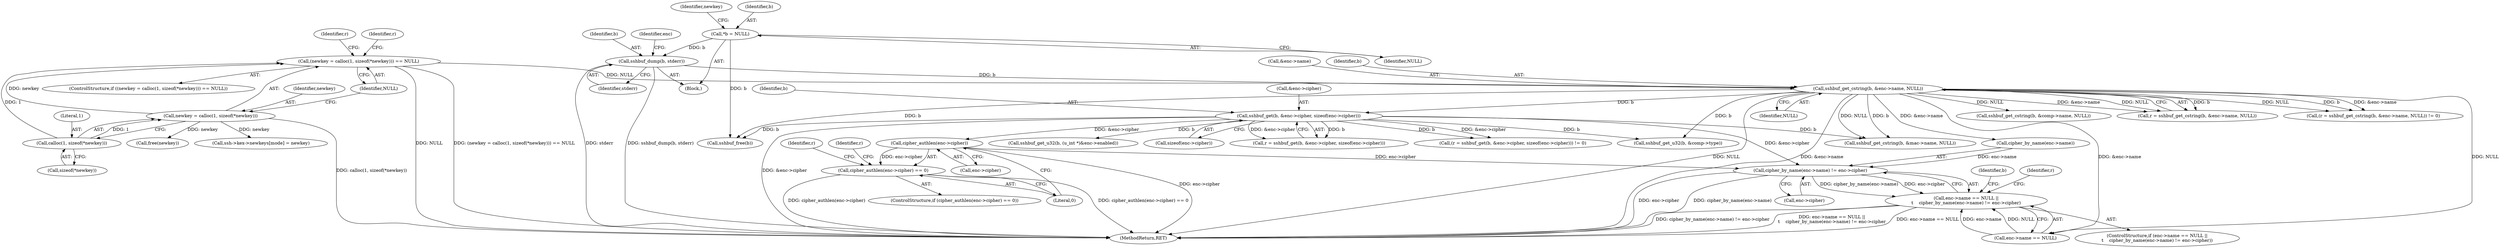 digraph "0_src_3095060f479b86288e31c79ecbc5131a66bcd2f9_2@pointer" {
"1000246" [label="(Call,cipher_authlen(enc->cipher))"];
"1000183" [label="(Call,sshbuf_get(b, &enc->cipher, sizeof(enc->cipher)))"];
"1000171" [label="(Call,sshbuf_get_cstring(b, &enc->name, NULL))"];
"1000145" [label="(Call,sshbuf_dump(b, stderr))"];
"1000106" [label="(Call,*b = NULL)"];
"1000121" [label="(Call,(newkey = calloc(1, sizeof(*newkey))) == NULL)"];
"1000122" [label="(Call,newkey = calloc(1, sizeof(*newkey)))"];
"1000124" [label="(Call,calloc(1, sizeof(*newkey)))"];
"1000245" [label="(Call,cipher_authlen(enc->cipher) == 0)"];
"1000363" [label="(Call,cipher_by_name(enc->name) != enc->cipher)"];
"1000357" [label="(Call,enc->name == NULL ||\n\t    cipher_by_name(enc->name) != enc->cipher)"];
"1000189" [label="(Call,sizeof(enc->cipher))"];
"1000177" [label="(Identifier,NULL)"];
"1000183" [label="(Call,sshbuf_get(b, &enc->cipher, sizeof(enc->cipher)))"];
"1000358" [label="(Call,enc->name == NULL)"];
"1000114" [label="(Identifier,newkey)"];
"1000245" [label="(Call,cipher_authlen(enc->cipher) == 0)"];
"1000414" [label="(Call,sshbuf_free(b))"];
"1000146" [label="(Identifier,b)"];
"1000244" [label="(ControlStructure,if (cipher_authlen(enc->cipher) == 0))"];
"1000247" [label="(Call,enc->cipher)"];
"1000108" [label="(Identifier,NULL)"];
"1000347" [label="(Call,sshbuf_get_cstring(b, &comp->name, NULL))"];
"1000169" [label="(Call,r = sshbuf_get_cstring(b, &enc->name, NULL))"];
"1000121" [label="(Call,(newkey = calloc(1, sizeof(*newkey))) == NULL)"];
"1000171" [label="(Call,sshbuf_get_cstring(b, &enc->name, NULL))"];
"1000149" [label="(Identifier,enc)"];
"1000379" [label="(Identifier,b)"];
"1000120" [label="(ControlStructure,if ((newkey = calloc(1, sizeof(*newkey))) == NULL))"];
"1000173" [label="(Call,&enc->name)"];
"1000256" [label="(Call,sshbuf_get_cstring(b, &mac->name, NULL))"];
"1000324" [label="(Call,sshbuf_get_u32(b, &comp->type))"];
"1000172" [label="(Identifier,b)"];
"1000246" [label="(Call,cipher_authlen(enc->cipher))"];
"1000250" [label="(Literal,0)"];
"1000126" [label="(Call,sizeof(*newkey))"];
"1000368" [label="(Call,enc->cipher)"];
"1000363" [label="(Call,cipher_by_name(enc->name) != enc->cipher)"];
"1000145" [label="(Call,sshbuf_dump(b, stderr))"];
"1000107" [label="(Identifier,b)"];
"1000125" [label="(Literal,1)"];
"1000255" [label="(Identifier,r)"];
"1000323" [label="(Identifier,r)"];
"1000129" [label="(Identifier,NULL)"];
"1000356" [label="(ControlStructure,if (enc->name == NULL ||\n\t    cipher_by_name(enc->name) != enc->cipher))"];
"1000180" [label="(Call,(r = sshbuf_get(b, &enc->cipher, sizeof(enc->cipher))) != 0)"];
"1000181" [label="(Call,r = sshbuf_get(b, &enc->cipher, sizeof(enc->cipher)))"];
"1000138" [label="(Identifier,r)"];
"1000123" [label="(Identifier,newkey)"];
"1000364" [label="(Call,cipher_by_name(enc->name))"];
"1000106" [label="(Call,*b = NULL)"];
"1000124" [label="(Call,calloc(1, sizeof(*newkey)))"];
"1000198" [label="(Call,sshbuf_get_u32(b, (u_int *)&enc->enabled))"];
"1000147" [label="(Identifier,stderr)"];
"1000185" [label="(Call,&enc->cipher)"];
"1000373" [label="(Identifier,r)"];
"1000184" [label="(Identifier,b)"];
"1000396" [label="(Call,ssh->kex->newkeys[mode] = newkey)"];
"1000104" [label="(Block,)"];
"1000168" [label="(Call,(r = sshbuf_get_cstring(b, &enc->name, NULL)) != 0)"];
"1000357" [label="(Call,enc->name == NULL ||\n\t    cipher_by_name(enc->name) != enc->cipher)"];
"1000418" [label="(MethodReturn,RET)"];
"1000412" [label="(Call,free(newkey))"];
"1000132" [label="(Identifier,r)"];
"1000122" [label="(Call,newkey = calloc(1, sizeof(*newkey)))"];
"1000246" -> "1000245"  [label="AST: "];
"1000246" -> "1000247"  [label="CFG: "];
"1000247" -> "1000246"  [label="AST: "];
"1000250" -> "1000246"  [label="CFG: "];
"1000246" -> "1000418"  [label="DDG: enc->cipher"];
"1000246" -> "1000245"  [label="DDG: enc->cipher"];
"1000183" -> "1000246"  [label="DDG: &enc->cipher"];
"1000246" -> "1000363"  [label="DDG: enc->cipher"];
"1000183" -> "1000181"  [label="AST: "];
"1000183" -> "1000189"  [label="CFG: "];
"1000184" -> "1000183"  [label="AST: "];
"1000185" -> "1000183"  [label="AST: "];
"1000189" -> "1000183"  [label="AST: "];
"1000181" -> "1000183"  [label="CFG: "];
"1000183" -> "1000418"  [label="DDG: &enc->cipher"];
"1000183" -> "1000180"  [label="DDG: b"];
"1000183" -> "1000180"  [label="DDG: &enc->cipher"];
"1000183" -> "1000181"  [label="DDG: b"];
"1000183" -> "1000181"  [label="DDG: &enc->cipher"];
"1000171" -> "1000183"  [label="DDG: b"];
"1000183" -> "1000198"  [label="DDG: b"];
"1000183" -> "1000256"  [label="DDG: b"];
"1000183" -> "1000324"  [label="DDG: b"];
"1000183" -> "1000363"  [label="DDG: &enc->cipher"];
"1000183" -> "1000414"  [label="DDG: b"];
"1000171" -> "1000169"  [label="AST: "];
"1000171" -> "1000177"  [label="CFG: "];
"1000172" -> "1000171"  [label="AST: "];
"1000173" -> "1000171"  [label="AST: "];
"1000177" -> "1000171"  [label="AST: "];
"1000169" -> "1000171"  [label="CFG: "];
"1000171" -> "1000418"  [label="DDG: &enc->name"];
"1000171" -> "1000418"  [label="DDG: NULL"];
"1000171" -> "1000168"  [label="DDG: b"];
"1000171" -> "1000168"  [label="DDG: &enc->name"];
"1000171" -> "1000168"  [label="DDG: NULL"];
"1000171" -> "1000169"  [label="DDG: b"];
"1000171" -> "1000169"  [label="DDG: &enc->name"];
"1000171" -> "1000169"  [label="DDG: NULL"];
"1000145" -> "1000171"  [label="DDG: b"];
"1000121" -> "1000171"  [label="DDG: NULL"];
"1000171" -> "1000256"  [label="DDG: b"];
"1000171" -> "1000256"  [label="DDG: NULL"];
"1000171" -> "1000324"  [label="DDG: b"];
"1000171" -> "1000347"  [label="DDG: NULL"];
"1000171" -> "1000358"  [label="DDG: &enc->name"];
"1000171" -> "1000358"  [label="DDG: NULL"];
"1000171" -> "1000364"  [label="DDG: &enc->name"];
"1000171" -> "1000414"  [label="DDG: b"];
"1000145" -> "1000104"  [label="AST: "];
"1000145" -> "1000147"  [label="CFG: "];
"1000146" -> "1000145"  [label="AST: "];
"1000147" -> "1000145"  [label="AST: "];
"1000149" -> "1000145"  [label="CFG: "];
"1000145" -> "1000418"  [label="DDG: sshbuf_dump(b, stderr)"];
"1000145" -> "1000418"  [label="DDG: stderr"];
"1000106" -> "1000145"  [label="DDG: b"];
"1000106" -> "1000104"  [label="AST: "];
"1000106" -> "1000108"  [label="CFG: "];
"1000107" -> "1000106"  [label="AST: "];
"1000108" -> "1000106"  [label="AST: "];
"1000114" -> "1000106"  [label="CFG: "];
"1000106" -> "1000414"  [label="DDG: b"];
"1000121" -> "1000120"  [label="AST: "];
"1000121" -> "1000129"  [label="CFG: "];
"1000122" -> "1000121"  [label="AST: "];
"1000129" -> "1000121"  [label="AST: "];
"1000132" -> "1000121"  [label="CFG: "];
"1000138" -> "1000121"  [label="CFG: "];
"1000121" -> "1000418"  [label="DDG: NULL"];
"1000121" -> "1000418"  [label="DDG: (newkey = calloc(1, sizeof(*newkey))) == NULL"];
"1000122" -> "1000121"  [label="DDG: newkey"];
"1000124" -> "1000121"  [label="DDG: 1"];
"1000122" -> "1000124"  [label="CFG: "];
"1000123" -> "1000122"  [label="AST: "];
"1000124" -> "1000122"  [label="AST: "];
"1000129" -> "1000122"  [label="CFG: "];
"1000122" -> "1000418"  [label="DDG: calloc(1, sizeof(*newkey))"];
"1000124" -> "1000122"  [label="DDG: 1"];
"1000122" -> "1000396"  [label="DDG: newkey"];
"1000122" -> "1000412"  [label="DDG: newkey"];
"1000124" -> "1000126"  [label="CFG: "];
"1000125" -> "1000124"  [label="AST: "];
"1000126" -> "1000124"  [label="AST: "];
"1000245" -> "1000244"  [label="AST: "];
"1000245" -> "1000250"  [label="CFG: "];
"1000250" -> "1000245"  [label="AST: "];
"1000255" -> "1000245"  [label="CFG: "];
"1000323" -> "1000245"  [label="CFG: "];
"1000245" -> "1000418"  [label="DDG: cipher_authlen(enc->cipher) == 0"];
"1000245" -> "1000418"  [label="DDG: cipher_authlen(enc->cipher)"];
"1000363" -> "1000357"  [label="AST: "];
"1000363" -> "1000368"  [label="CFG: "];
"1000364" -> "1000363"  [label="AST: "];
"1000368" -> "1000363"  [label="AST: "];
"1000357" -> "1000363"  [label="CFG: "];
"1000363" -> "1000418"  [label="DDG: cipher_by_name(enc->name)"];
"1000363" -> "1000418"  [label="DDG: enc->cipher"];
"1000363" -> "1000357"  [label="DDG: cipher_by_name(enc->name)"];
"1000363" -> "1000357"  [label="DDG: enc->cipher"];
"1000364" -> "1000363"  [label="DDG: enc->name"];
"1000357" -> "1000356"  [label="AST: "];
"1000357" -> "1000358"  [label="CFG: "];
"1000358" -> "1000357"  [label="AST: "];
"1000373" -> "1000357"  [label="CFG: "];
"1000379" -> "1000357"  [label="CFG: "];
"1000357" -> "1000418"  [label="DDG: enc->name == NULL ||\n\t    cipher_by_name(enc->name) != enc->cipher"];
"1000357" -> "1000418"  [label="DDG: enc->name == NULL"];
"1000357" -> "1000418"  [label="DDG: cipher_by_name(enc->name) != enc->cipher"];
"1000358" -> "1000357"  [label="DDG: enc->name"];
"1000358" -> "1000357"  [label="DDG: NULL"];
}
